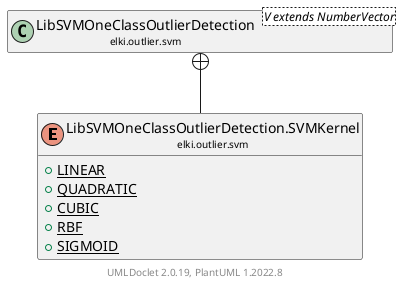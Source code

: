 @startuml
    remove .*\.(Instance|Par|Parameterizer|Factory)$
    set namespaceSeparator none
    hide empty fields
    hide empty methods

    enum "<size:14>LibSVMOneClassOutlierDetection.SVMKernel\n<size:10>elki.outlier.svm" as elki.outlier.svm.LibSVMOneClassOutlierDetection.SVMKernel [[LibSVMOneClassOutlierDetection.SVMKernel.html]] {
        {static} +LINEAR
        {static} +QUADRATIC
        {static} +CUBIC
        {static} +RBF
        {static} +SIGMOID
    }

    class "<size:14>LibSVMOneClassOutlierDetection\n<size:10>elki.outlier.svm" as elki.outlier.svm.LibSVMOneClassOutlierDetection<V extends NumberVector> [[LibSVMOneClassOutlierDetection.html]]

    elki.outlier.svm.LibSVMOneClassOutlierDetection +-- elki.outlier.svm.LibSVMOneClassOutlierDetection.SVMKernel

    center footer UMLDoclet 2.0.19, PlantUML 1.2022.8
@enduml

